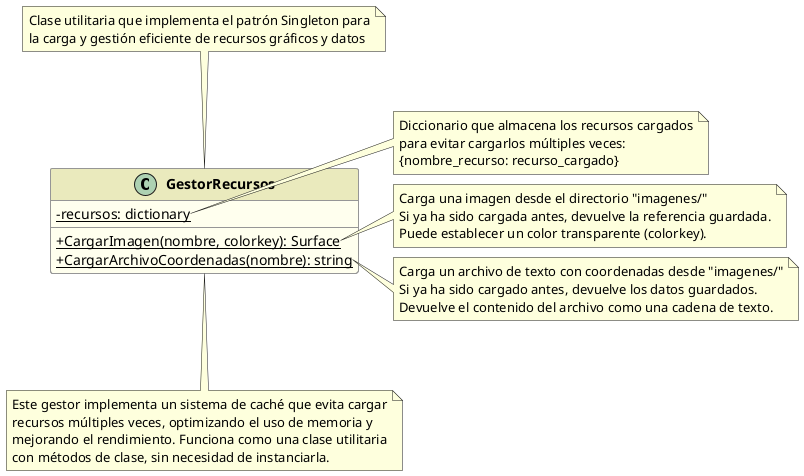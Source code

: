 @startuml GestorRecursos

skinparam classAttributeIconSize 0
skinparam classFontStyle bold
skinparam classBackgroundColor #FFFFEE
skinparam classBorderColor #969696
skinparam arrowColor #4D4D4D
skinparam shadowing false
skinparam stereotypeCBackgroundColor #CCE6FF

skinparam class {
  FontColor #000000
  HeaderBackgroundColor #EAEABD
  BorderThickness 1
}

class GestorRecursos {
  {static} -recursos: dictionary
  {static} +CargarImagen(nombre, colorkey): Surface
  {static} +CargarArchivoCoordenadas(nombre): string
}

note top of GestorRecursos
  Clase utilitaria que implementa el patrón Singleton para
  la carga y gestión eficiente de recursos gráficos y datos
end note

note right of GestorRecursos::recursos
  Diccionario que almacena los recursos cargados
  para evitar cargarlos múltiples veces:
  {nombre_recurso: recurso_cargado}
end note

note right of GestorRecursos::CargarImagen
  Carga una imagen desde el directorio "imagenes/"
  Si ya ha sido cargada antes, devuelve la referencia guardada.
  Puede establecer un color transparente (colorkey).
end note

note right of GestorRecursos::CargarArchivoCoordenadas
  Carga un archivo de texto con coordenadas desde "imagenes/"
  Si ya ha sido cargado antes, devuelve los datos guardados.
  Devuelve el contenido del archivo como una cadena de texto.
end note

note bottom of GestorRecursos
  Este gestor implementa un sistema de caché que evita cargar
  recursos múltiples veces, optimizando el uso de memoria y
  mejorando el rendimiento. Funciona como una clase utilitaria
  con métodos de clase, sin necesidad de instanciarla.
end note

@enduml